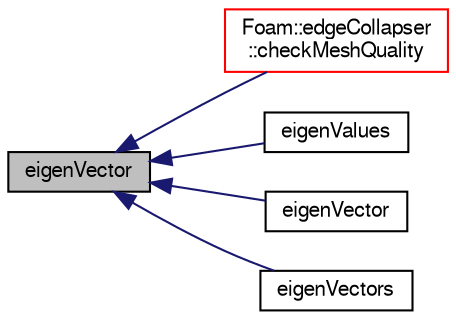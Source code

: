 digraph "eigenVector"
{
  bgcolor="transparent";
  edge [fontname="FreeSans",fontsize="10",labelfontname="FreeSans",labelfontsize="10"];
  node [fontname="FreeSans",fontsize="10",shape=record];
  rankdir="LR";
  Node127812 [label="eigenVector",height=0.2,width=0.4,color="black", fillcolor="grey75", style="filled", fontcolor="black"];
  Node127812 -> Node127813 [dir="back",color="midnightblue",fontsize="10",style="solid",fontname="FreeSans"];
  Node127813 [label="Foam::edgeCollapser\l::checkMeshQuality",height=0.2,width=0.4,color="red",URL="$a21642.html#a05c592dbdbe3fcc0728c2595750b5982",tooltip="Check mesh and mark points on faces in error. "];
  Node127812 -> Node127817 [dir="back",color="midnightblue",fontsize="10",style="solid",fontname="FreeSans"];
  Node127817 [label="eigenValues",height=0.2,width=0.4,color="black",URL="$a21124.html#a439ae805cc773abe7c94178cce4f5ba3"];
  Node127812 -> Node127818 [dir="back",color="midnightblue",fontsize="10",style="solid",fontname="FreeSans"];
  Node127818 [label="eigenVector",height=0.2,width=0.4,color="black",URL="$a21124.html#a64494e54a45a073ea986ea61968f66b7"];
  Node127812 -> Node127819 [dir="back",color="midnightblue",fontsize="10",style="solid",fontname="FreeSans"];
  Node127819 [label="eigenVectors",height=0.2,width=0.4,color="black",URL="$a21124.html#a8c9e73d2a3e4751cc6c74e1d69ff3bc9"];
}

